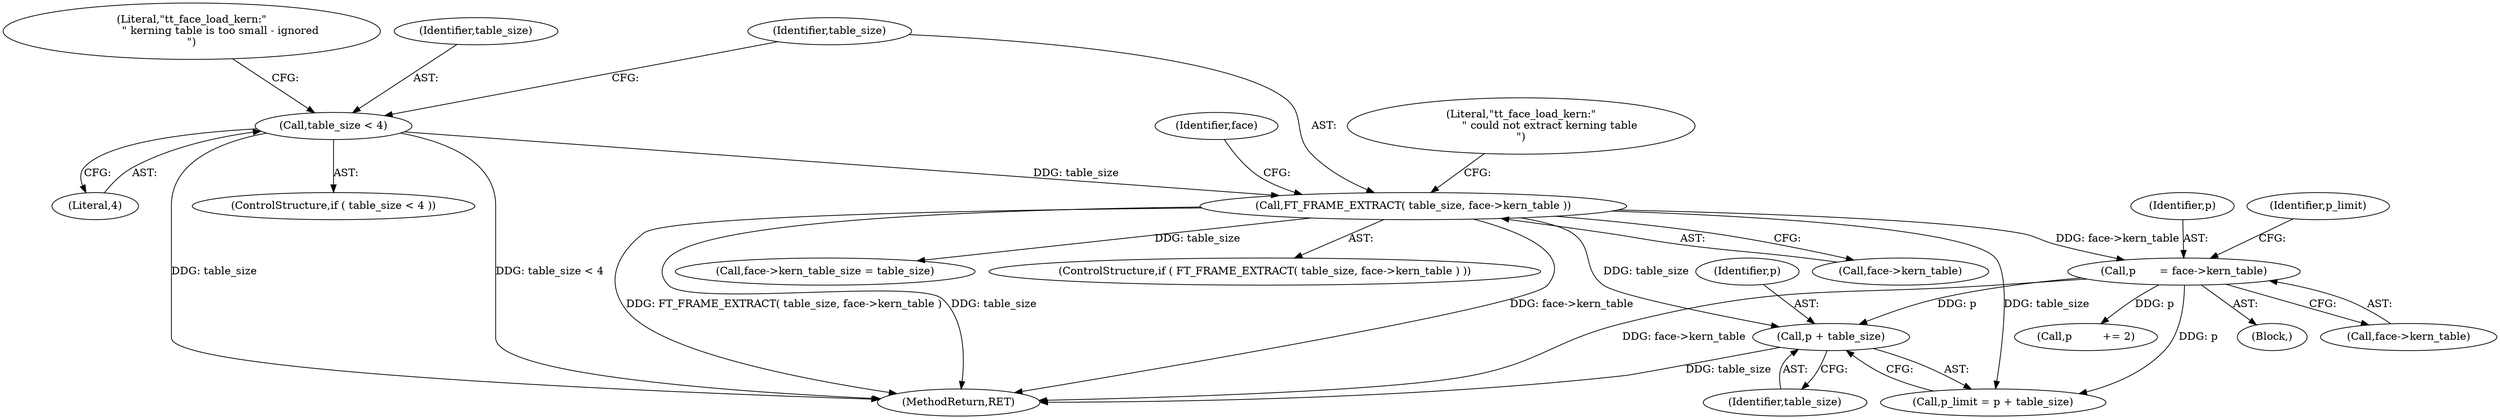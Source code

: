 digraph "0_savannah_f70d9342e65cd2cb44e9f26b6d7edeedf191fc6c@pointer" {
"1000172" [label="(Call,p + table_size)"];
"1000165" [label="(Call,p       = face->kern_table)"];
"1000151" [label="(Call,FT_FRAME_EXTRACT( table_size, face->kern_table ))"];
"1000139" [label="(Call,table_size < 4)"];
"1000158" [label="(Literal,\"tt_face_load_kern:\"\n                 \" could not extract kerning table\n\")"];
"1000174" [label="(Identifier,table_size)"];
"1000172" [label="(Call,p + table_size)"];
"1000175" [label="(Call,p         += 2)"];
"1000150" [label="(ControlStructure,if ( FT_FRAME_EXTRACT( table_size, face->kern_table ) ))"];
"1000144" [label="(Literal,\"tt_face_load_kern:\"\n                 \" kerning table is too small - ignored\n\")"];
"1000138" [label="(ControlStructure,if ( table_size < 4 ))"];
"1000141" [label="(Literal,4)"];
"1000171" [label="(Identifier,p_limit)"];
"1000162" [label="(Identifier,face)"];
"1000151" [label="(Call,FT_FRAME_EXTRACT( table_size, face->kern_table ))"];
"1000165" [label="(Call,p       = face->kern_table)"];
"1000140" [label="(Identifier,table_size)"];
"1000362" [label="(MethodReturn,RET)"];
"1000152" [label="(Identifier,table_size)"];
"1000153" [label="(Call,face->kern_table)"];
"1000173" [label="(Identifier,p)"];
"1000170" [label="(Call,p_limit = p + table_size)"];
"1000166" [label="(Identifier,p)"];
"1000139" [label="(Call,table_size < 4)"];
"1000160" [label="(Call,face->kern_table_size = table_size)"];
"1000112" [label="(Block,)"];
"1000167" [label="(Call,face->kern_table)"];
"1000172" -> "1000170"  [label="AST: "];
"1000172" -> "1000174"  [label="CFG: "];
"1000173" -> "1000172"  [label="AST: "];
"1000174" -> "1000172"  [label="AST: "];
"1000170" -> "1000172"  [label="CFG: "];
"1000172" -> "1000362"  [label="DDG: table_size"];
"1000165" -> "1000172"  [label="DDG: p"];
"1000151" -> "1000172"  [label="DDG: table_size"];
"1000165" -> "1000112"  [label="AST: "];
"1000165" -> "1000167"  [label="CFG: "];
"1000166" -> "1000165"  [label="AST: "];
"1000167" -> "1000165"  [label="AST: "];
"1000171" -> "1000165"  [label="CFG: "];
"1000165" -> "1000362"  [label="DDG: face->kern_table"];
"1000151" -> "1000165"  [label="DDG: face->kern_table"];
"1000165" -> "1000170"  [label="DDG: p"];
"1000165" -> "1000175"  [label="DDG: p"];
"1000151" -> "1000150"  [label="AST: "];
"1000151" -> "1000153"  [label="CFG: "];
"1000152" -> "1000151"  [label="AST: "];
"1000153" -> "1000151"  [label="AST: "];
"1000158" -> "1000151"  [label="CFG: "];
"1000162" -> "1000151"  [label="CFG: "];
"1000151" -> "1000362"  [label="DDG: FT_FRAME_EXTRACT( table_size, face->kern_table )"];
"1000151" -> "1000362"  [label="DDG: table_size"];
"1000151" -> "1000362"  [label="DDG: face->kern_table"];
"1000139" -> "1000151"  [label="DDG: table_size"];
"1000151" -> "1000160"  [label="DDG: table_size"];
"1000151" -> "1000170"  [label="DDG: table_size"];
"1000139" -> "1000138"  [label="AST: "];
"1000139" -> "1000141"  [label="CFG: "];
"1000140" -> "1000139"  [label="AST: "];
"1000141" -> "1000139"  [label="AST: "];
"1000144" -> "1000139"  [label="CFG: "];
"1000152" -> "1000139"  [label="CFG: "];
"1000139" -> "1000362"  [label="DDG: table_size < 4"];
"1000139" -> "1000362"  [label="DDG: table_size"];
}
